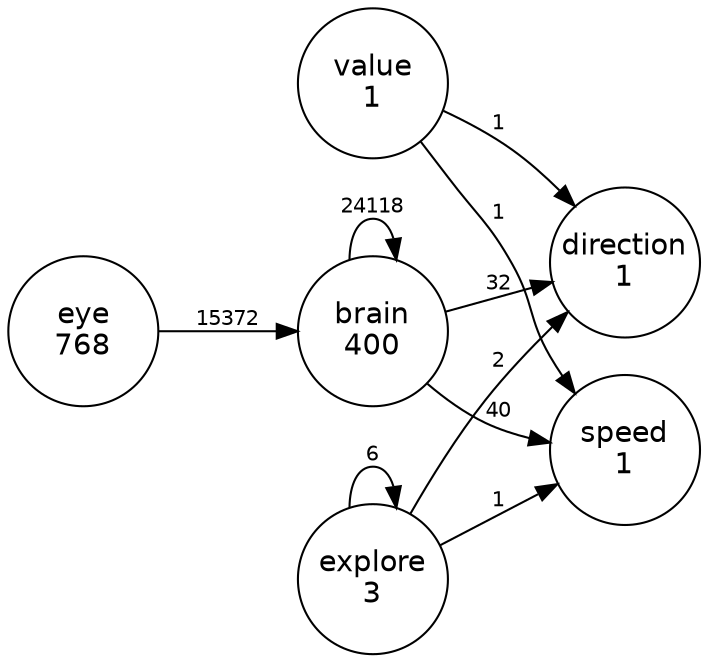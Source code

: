 digraph network {
rankdir=LR
node [fixedsize=true height=1 shape=circle fontname=Helvetica]
edge [fontsize=10 fontname=Helvetica]
n0 [label="brain\n400"]
n1 [label="value\n1"]
n2 [label="eye\n768"]
n3 [label="speed\n1"]
n4 [label="direction\n1"]
n5 [label="explore\n3"]
n0 -> n0 [label="24118"]
n2 -> n0 [label="15372"]
n0 -> n3 [label="40"]
n1 -> n3 [label="1"]
n0 -> n4 [label="32"]
n1 -> n4 [label="1"]
n5 -> n5 [label="6"]
n5 -> n4 [label="2"]
n5 -> n3 [label="1"]
}
